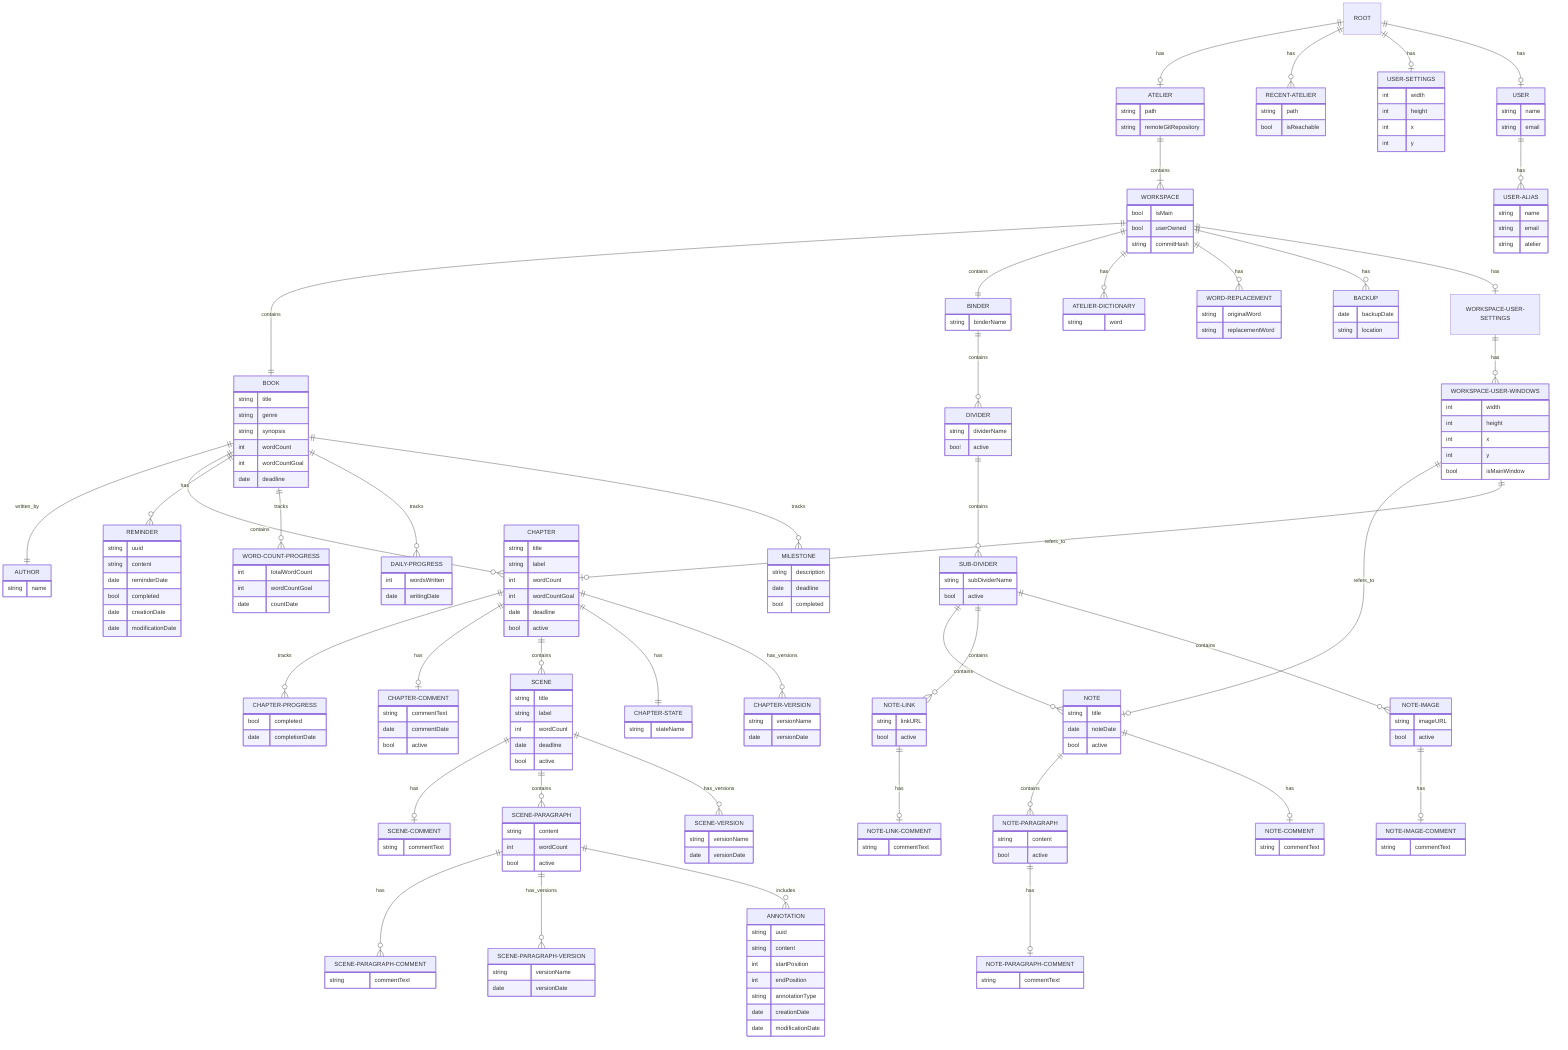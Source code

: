erDiagram


    ROOT{

    }

    ROOT ||--o| ATELIER : has
    ROOT ||--o{ RECENT-ATELIER : has
    ROOT ||--o| USER-SETTINGS : has
    ROOT ||--o| USER : has

    RECENT-ATELIER {
        string path
        bool isReachable
    }

    USER-SETTINGS {
        int width
        int height
        int x
        int y
    }

    USER {
        string name
        string email
    }
    USER ||--o{ USER-ALIAS : has

    USER-ALIAS {
        string name
        string email
        string atelier
    }


    ATELIER {
        string path
        string remoteGitRepository
    }
    ATELIER ||--|{ WORKSPACE : contains    

    WORKSPACE{
        bool isMain
        bool userOwned
        string commitHash

    }
    WORKSPACE ||--|| BOOK : contains
    WORKSPACE ||--|| BINDER : contains
    WORKSPACE ||--o{ ATELIER-DICTIONARY : has
    WORKSPACE ||--o{ WORD-REPLACEMENT : has
    WORKSPACE ||--o{ BACKUP : has
    WORKSPACE ||--o| WORKSPACE-USER-SETTINGS : has

    WORKSPACE-USER-SETTINGS {

    }
    WORKSPACE-USER-SETTINGS ||--o{ WORKSPACE-USER-WINDOWS : has

    WORKSPACE-USER-WINDOWS {
        int width
        int height
        int x
        int y
        bool isMainWindow
    }
    WORKSPACE-USER-WINDOWS ||--o| NOTE : refers_to
    WORKSPACE-USER-WINDOWS ||--o| CHAPTER : refers_to


    BOOK {
        string title
        string genre
        string synopsis
        int wordCount
        int wordCountGoal
        date deadline
    }
    BOOK ||--|| AUTHOR : written_by
    BOOK ||--o{ CHAPTER : contains



    REMINDER {
        string uuid
        string content
        date reminderDate
        bool completed
        date creationDate
        date modificationDate
    }
    BOOK ||--o{ REMINDER : has

%% Statistics

    WORD-COUNT-PROGRESS {
        int totalWordCount
        int wordCountGoal
        date countDate
    }
    BOOK ||--o{ WORD-COUNT-PROGRESS : tracks

    CHAPTER-PROGRESS {
        bool completed
        date completionDate
    }
    CHAPTER ||--o{ CHAPTER-PROGRESS : tracks

    DAILY-PROGRESS {
        int wordsWritten
        date writingDate
    }
    BOOK ||--o{ DAILY-PROGRESS : tracks

    MILESTONE {
        string description
        date deadline
        bool completed
    }
    BOOK ||--o{ MILESTONE : tracks

%% Author


    AUTHOR {
        string name
    }

%% Chapter

    CHAPTER {
        string title
        string label
        int wordCount
        int wordCountGoal
        date deadline
        bool active

    }
    CHAPTER ||--o| CHAPTER-COMMENT : has
    CHAPTER ||--o{ SCENE : contains
    CHAPTER ||--|| CHAPTER-STATE : has
    CHAPTER ||--o{ CHAPTER-VERSION : has_versions

    CHAPTER-COMMENT {
        string commentText
        date commentDate
        bool active
    }
    
    SCENE {
        string title
        string label
        int wordCount
        date deadline
        bool active

    }
    SCENE ||--o| SCENE-COMMENT : has
    SCENE ||--o{ SCENE-PARAGRAPH : contains
    SCENE ||--o{ SCENE-VERSION : has_versions
    
    SCENE-PARAGRAPH {
        string content
        int wordCount
        bool active
    }

    SCENE-PARAGRAPH ||--o{ SCENE-PARAGRAPH-COMMENT : has
    SCENE-PARAGRAPH ||--o{ SCENE-PARAGRAPH-VERSION : has_versions

    ANNOTATION {
        string uuid
        string content
        int startPosition
        int endPosition
        string annotationType
        date creationDate
        date modificationDate
    }
    SCENE-PARAGRAPH ||--o{ ANNOTATION : includes

%% Binder

    BINDER {
        string binderName
    }
    BINDER ||--o{ DIVIDER : contains

    DIVIDER {
        string dividerName
        bool active
    }
    DIVIDER ||--o{ SUB-DIVIDER : contains

    SUB-DIVIDER {
        string subDividerName
        bool active
    }
    SUB-DIVIDER ||--o{ NOTE : contains
    SUB-DIVIDER ||--o{ NOTE-LINK : contains
    SUB-DIVIDER ||--o{ NOTE-IMAGE : contains

    ATELIER-DICTIONARY {
        string word
    }
    WORD-REPLACEMENT {
        string originalWord
        string replacementWord
    }
    BACKUP {
        date backupDate
        string location
    }
    CHAPTER-STATE {
        string stateName
    }
    CHAPTER-VERSION {
        string versionName
        date versionDate
    }
    SCENE-COMMENT {
        string commentText
    }
    SCENE-VERSION {
        string versionName
        date versionDate
    }
    SCENE-PARAGRAPH-COMMENT {
        string commentText
    }

    SCENE-PARAGRAPH-VERSION {
        string versionName
        date versionDate
    }
    NOTE {
        string title
        date noteDate
        bool active
    }
    NOTE ||--o{ NOTE-PARAGRAPH : contains
    NOTE ||--o| NOTE-COMMENT : has

    NOTE-PARAGRAPH {
        string content
        bool active
    }

    NOTE-PARAGRAPH ||--o| NOTE-PARAGRAPH-COMMENT : has


    NOTE-COMMENT {
        string commentText
    }

    NOTE-PARAGRAPH-COMMENT {
        string commentText
    }

    NOTE-LINK {
        string linkURL
        bool active
    }

    NOTE-LINK ||--o| NOTE-LINK-COMMENT : has

    NOTE-LINK-COMMENT {
        string commentText
    }

    NOTE-IMAGE {
        string imageURL
        bool active
    }

    NOTE-IMAGE ||--o| NOTE-IMAGE-COMMENT : has

    NOTE-IMAGE-COMMENT {
        string commentText
    }